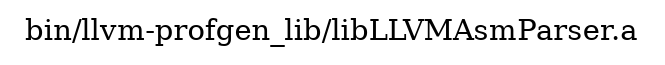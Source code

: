 digraph "bin/llvm-profgen_lib/libLLVMAsmParser.a" {
	label="bin/llvm-profgen_lib/libLLVMAsmParser.a";
	rankdir=LR;

}
